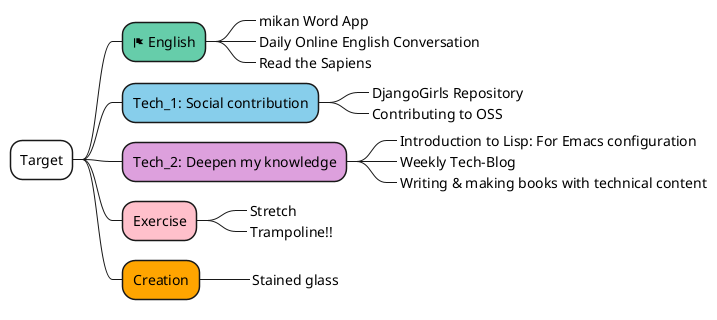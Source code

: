 @startmindmap
*[#white] Target
**[#mediumaquamarine] <&flag> English
***_ mikan Word App
***_ Daily Online English Conversation
***_ Read the Sapiens
**[#skyblue] Tech_1: Social contribution
***_ DjangoGirls Repository
***_ Contributing to OSS
**[#plum] Tech_2: Deepen my knowledge
***_ Introduction to Lisp: For Emacs configuration
***_ Weekly Tech-Blog
***_ Writing & making books with technical content
**[#pink] Exercise
***_ Stretch
***_ Trampoline!!
**[#orange] Creation
***_ Stained glass
@endmindmap
